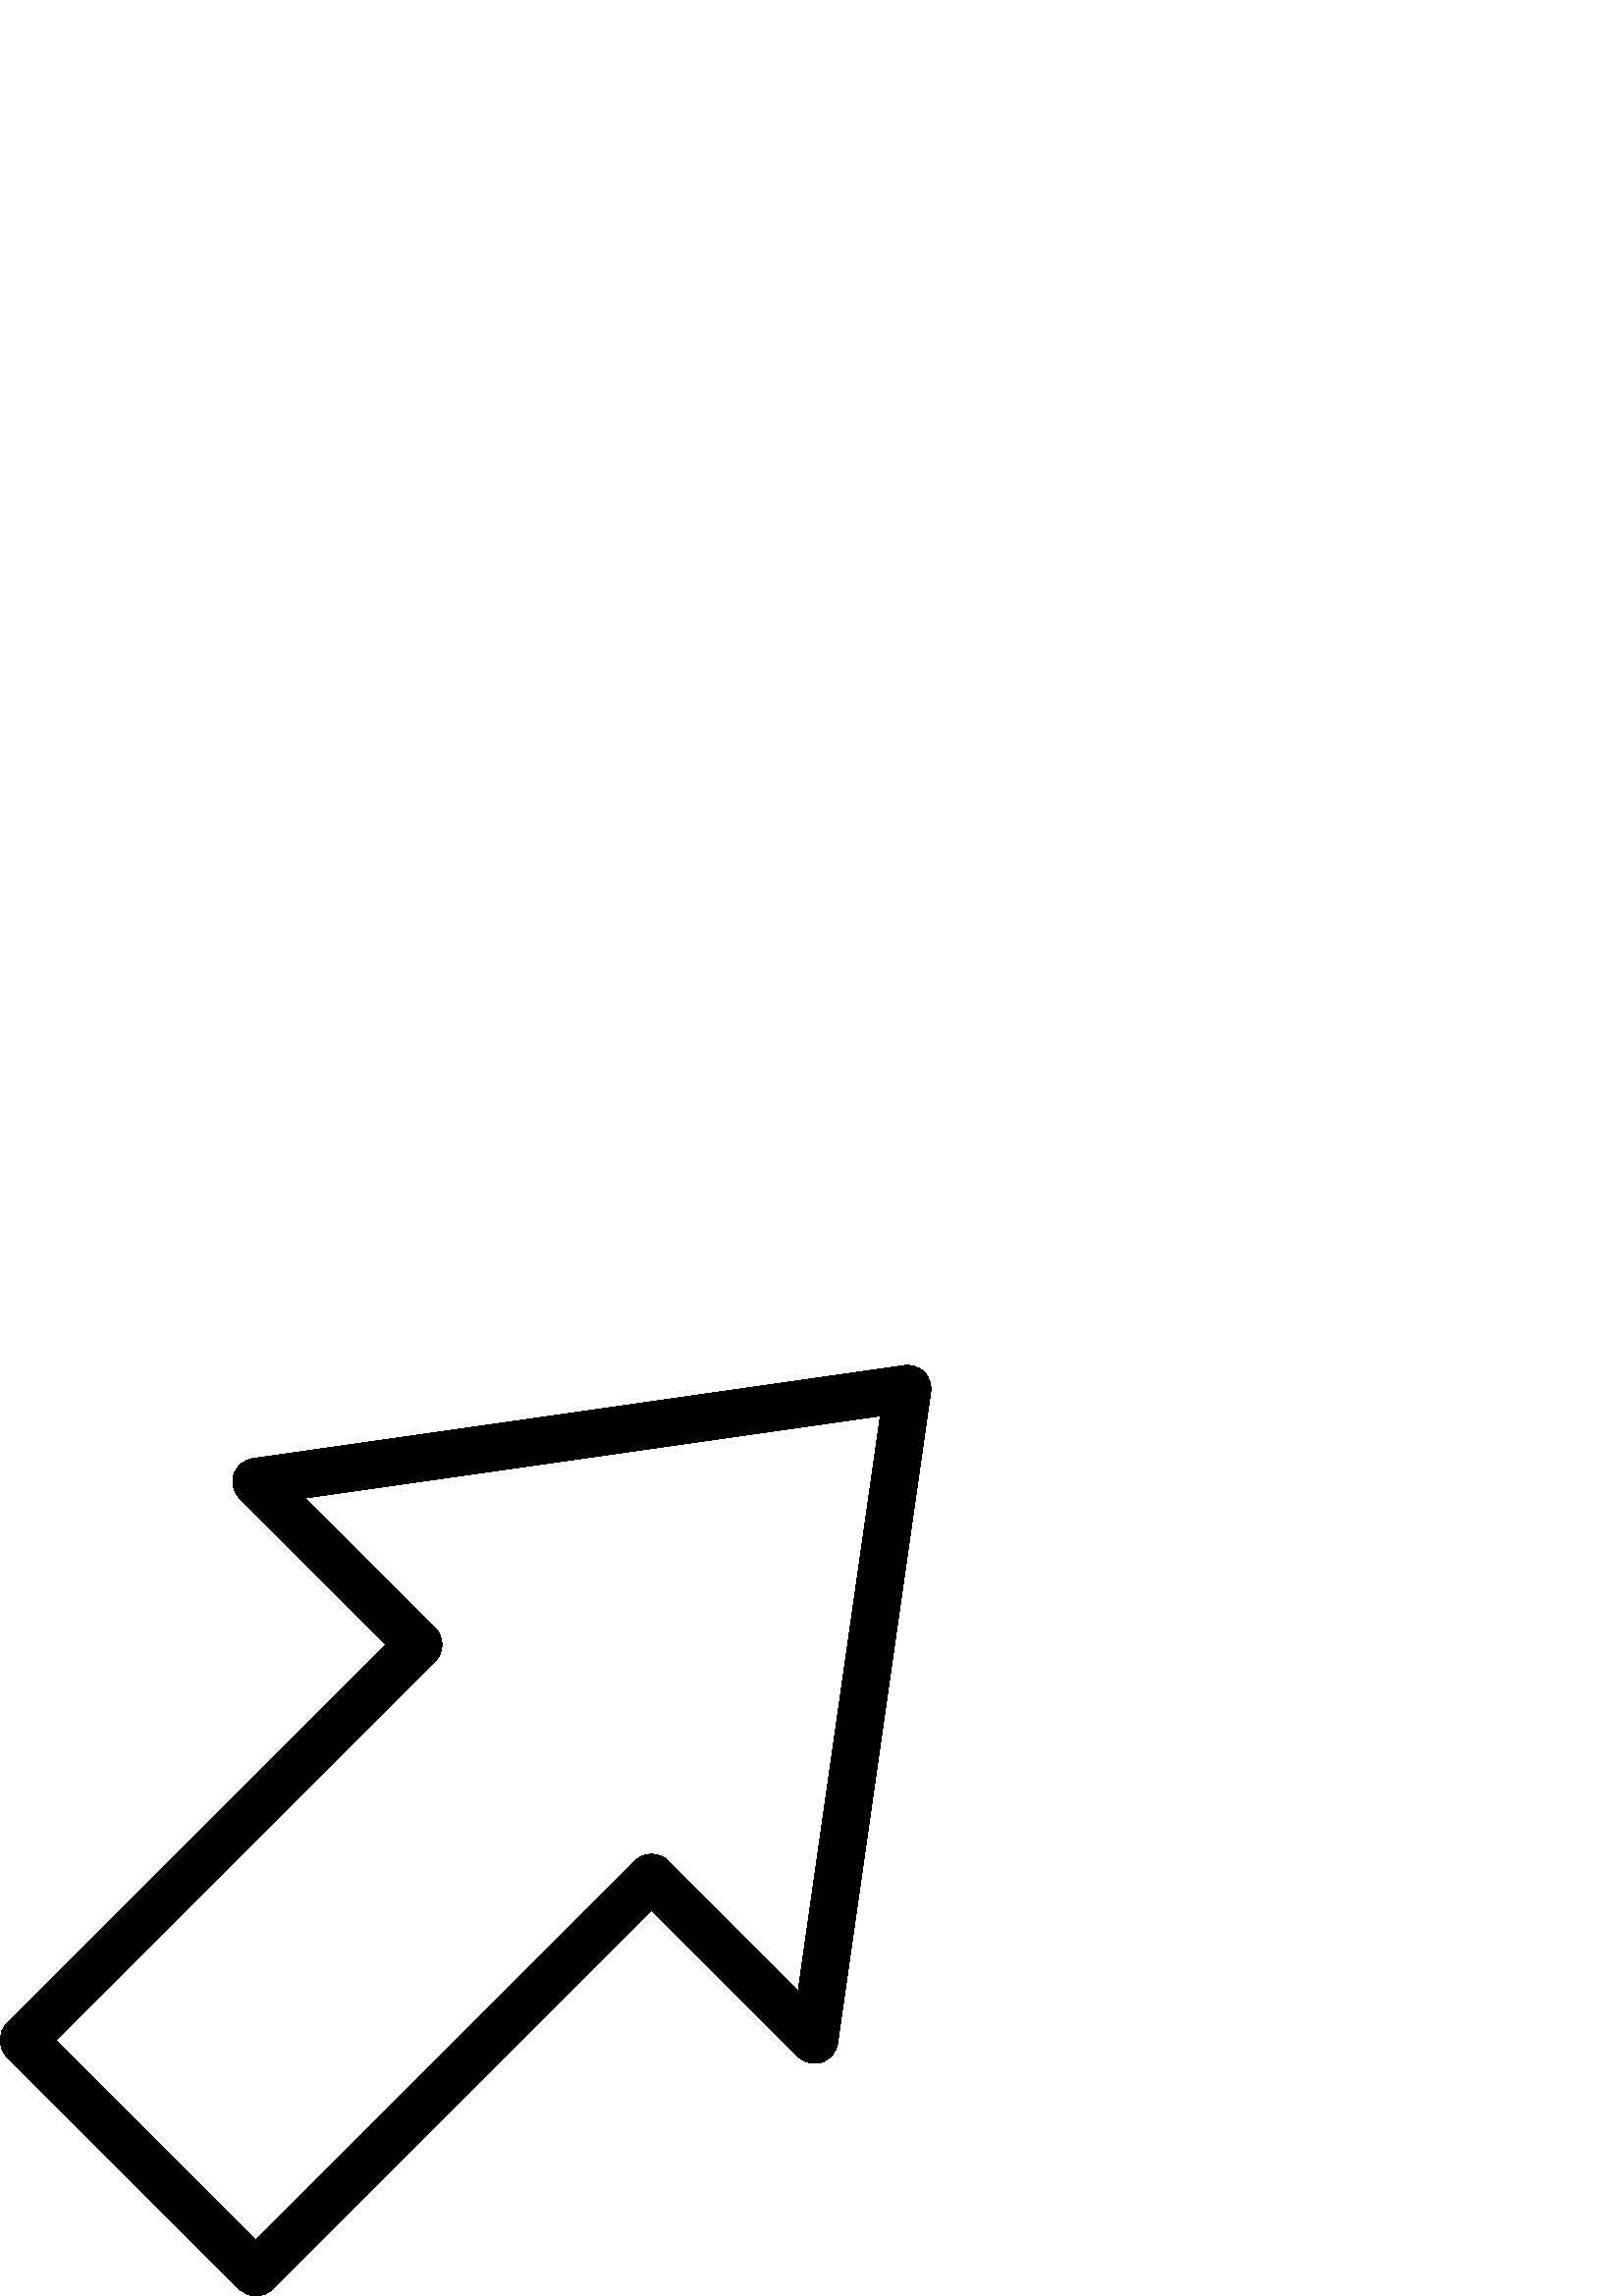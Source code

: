 %!PS-Adobe-3.0 EPSF-3.0
%%Pages: 1
%%DocumentData: Clean7Bit
%%LanguageLevel: 2
%%BoundingBox: 0 -1 342 342
%%EndComments
%%BeginProlog
save
50 dict begin
/q { gsave } bind def
/Q { grestore } bind def
/cm { 6 array astore concat } bind def
/w { setlinewidth } bind def
/J { setlinecap } bind def
/j { setlinejoin } bind def
/M { setmiterlimit } bind def
/d { setdash } bind def
/m { moveto } bind def
/l { lineto } bind def
/c { curveto } bind def
/h { closepath } bind def
/re { exch dup neg 3 1 roll 5 3 roll moveto 0 rlineto
      0 exch rlineto 0 rlineto closepath } bind def
/S { stroke } bind def
/f { fill } bind def
/f* { eofill } bind def
/n { newpath } bind def
/W { clip } bind def
/W* { eoclip } bind def
/BT { } bind def
/ET { } bind def
/pdfmark where { pop globaldict /?pdfmark /exec load put }
    { globaldict begin /?pdfmark /pop load def /pdfmark
    /cleartomark load def end } ifelse
/BDC { mark 3 1 roll /BDC pdfmark } bind def
/EMC { mark /EMC pdfmark } bind def
/cairo_store_point { /cairo_point_y exch def /cairo_point_x exch def } def
/Tj { show currentpoint cairo_store_point } bind def
/TJ {
  {
    dup
    type /stringtype eq
    { show } { -0.001 mul 0 cairo_font_matrix dtransform rmoveto } ifelse
  } forall
  currentpoint cairo_store_point
} bind def
/cairo_selectfont { cairo_font_matrix aload pop pop pop 0 0 6 array astore
    cairo_font exch selectfont cairo_point_x cairo_point_y moveto } bind def
/Tf { pop /cairo_font exch def /cairo_font_matrix where
      { pop cairo_selectfont } if } bind def
/Td { matrix translate cairo_font_matrix matrix concatmatrix dup
      /cairo_font_matrix exch def dup 4 get exch 5 get cairo_store_point
      /cairo_font where { pop cairo_selectfont } if } bind def
/Tm { 2 copy 8 2 roll 6 array astore /cairo_font_matrix exch def
      cairo_store_point /cairo_font where { pop cairo_selectfont } if } bind def
/g { setgray } bind def
/rg { setrgbcolor } bind def
/d1 { setcachedevice } bind def
%%EndProlog
%%BeginSetup
%%EndSetup
%%Page: 1 1
%%BeginPageSetup
%%PageBoundingBox: 0 -1 342 342
%%EndPageSetup
q 0 -1 342 343 rectclip q
0 g
338.832 338.833 m 336.941 340.732 334.301 341.634 331.59 341.251 c 92.66
 307.118 l 89.457 306.658 86.793 304.435 85.777 301.365 c 84.75 298.298 
85.551 294.915 87.832 292.634 c 141.535 238.931 l 2.5 99.9 l -0.832 96.568
 -0.832 91.165 2.5 87.833 c 87.832 2.501 l 89.5 0.833 91.684 0.001 93.867
 0.001 c 96.051 0.001 98.234 0.833 99.902 2.501 c 238.934 141.533 l 292.633
 87.833 l 294.91 85.552 298.293 84.743 301.367 85.775 c 304.434 86.79 306.66
 89.458 307.117 92.658 c 341.254 331.591 l 341.625 334.251 340.734 336.935
 338.832 338.833 c h
292.633 111.966 m 244.965 159.634 l 241.633 162.966 236.234 162.966 232.898
 159.634 c 93.867 20.599 l 20.602 93.865 l 159.633 232.9 l 162.969 236.232
 162.969 241.634 159.633 244.966 c 111.965 292.634 l 322.742 322.743 l h
292.633 111.966 m f
Q Q
showpage
%%Trailer
end restore
%%EOF
